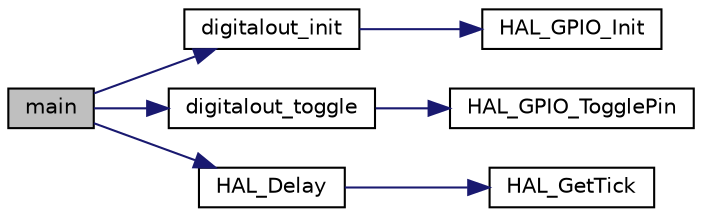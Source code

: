 digraph "main"
{
  edge [fontname="Helvetica",fontsize="10",labelfontname="Helvetica",labelfontsize="10"];
  node [fontname="Helvetica",fontsize="10",shape=record];
  rankdir="LR";
  Node0 [label="main",height=0.2,width=0.4,color="black", fillcolor="grey75", style="filled", fontcolor="black"];
  Node0 -> Node1 [color="midnightblue",fontsize="10",style="solid",fontname="Helvetica"];
  Node1 [label="digitalout_init",height=0.2,width=0.4,color="black", fillcolor="white", style="filled",URL="$digital__out_8h.html#a1c308574bdf1795a9d828683cfb02d24",tooltip="Configures GPIO pin for digital out, push pull. "];
  Node1 -> Node2 [color="midnightblue",fontsize="10",style="solid",fontname="Helvetica"];
  Node2 [label="HAL_GPIO_Init",height=0.2,width=0.4,color="black", fillcolor="white", style="filled",URL="$group___g_p_i_o___exported___functions___group1.html#ga41bda93b6dd639e4905fdb1454eff98e"];
  Node0 -> Node3 [color="midnightblue",fontsize="10",style="solid",fontname="Helvetica"];
  Node3 [label="digitalout_toggle",height=0.2,width=0.4,color="black", fillcolor="white", style="filled",URL="$digital__out_8h.html#a549af9eaff8500d0b994e5461ea0f2df",tooltip="Toggle pin output. "];
  Node3 -> Node4 [color="midnightblue",fontsize="10",style="solid",fontname="Helvetica"];
  Node4 [label="HAL_GPIO_TogglePin",height=0.2,width=0.4,color="black", fillcolor="white", style="filled",URL="$group___g_p_i_o___exported___functions___group2.html#gaf5e0c89f752de5cdedcc30db068133f6"];
  Node0 -> Node5 [color="midnightblue",fontsize="10",style="solid",fontname="Helvetica"];
  Node5 [label="HAL_Delay",height=0.2,width=0.4,color="black", fillcolor="white", style="filled",URL="$group___h_a_l___exported___functions___group2.html#gaef87d3fec667bb34c418f5687e8204c1",tooltip="This function provides accurate delay (in milliseconds) based on variable incremented. "];
  Node5 -> Node6 [color="midnightblue",fontsize="10",style="solid",fontname="Helvetica"];
  Node6 [label="HAL_GetTick",height=0.2,width=0.4,color="black", fillcolor="white", style="filled",URL="$group___h_a_l___exported___functions___group2.html#gac9b3a85a73735ac840d0dcb59bc0fdd6",tooltip="Provides a tick value in millisecond. "];
}
